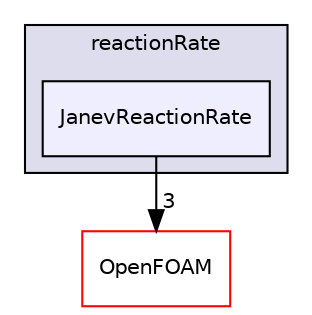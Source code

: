 digraph "src/thermophysicalModels/specie/reaction/reactionRate/JanevReactionRate" {
  bgcolor=transparent;
  compound=true
  node [ fontsize="10", fontname="Helvetica"];
  edge [ labelfontsize="10", labelfontname="Helvetica"];
  subgraph clusterdir_0b3172b66393f2c7ce0778392f9f1c0a {
    graph [ bgcolor="#ddddee", pencolor="black", label="reactionRate" fontname="Helvetica", fontsize="10", URL="dir_0b3172b66393f2c7ce0778392f9f1c0a.html"]
  dir_2b64d38a9bf35bf41d510a46bb89f676 [shape=box, label="JanevReactionRate", style="filled", fillcolor="#eeeeff", pencolor="black", URL="dir_2b64d38a9bf35bf41d510a46bb89f676.html"];
  }
  dir_c5473ff19b20e6ec4dfe5c310b3778a8 [shape=box label="OpenFOAM" color="red" URL="dir_c5473ff19b20e6ec4dfe5c310b3778a8.html"];
  dir_2b64d38a9bf35bf41d510a46bb89f676->dir_c5473ff19b20e6ec4dfe5c310b3778a8 [headlabel="3", labeldistance=1.5 headhref="dir_002954_001897.html"];
}
